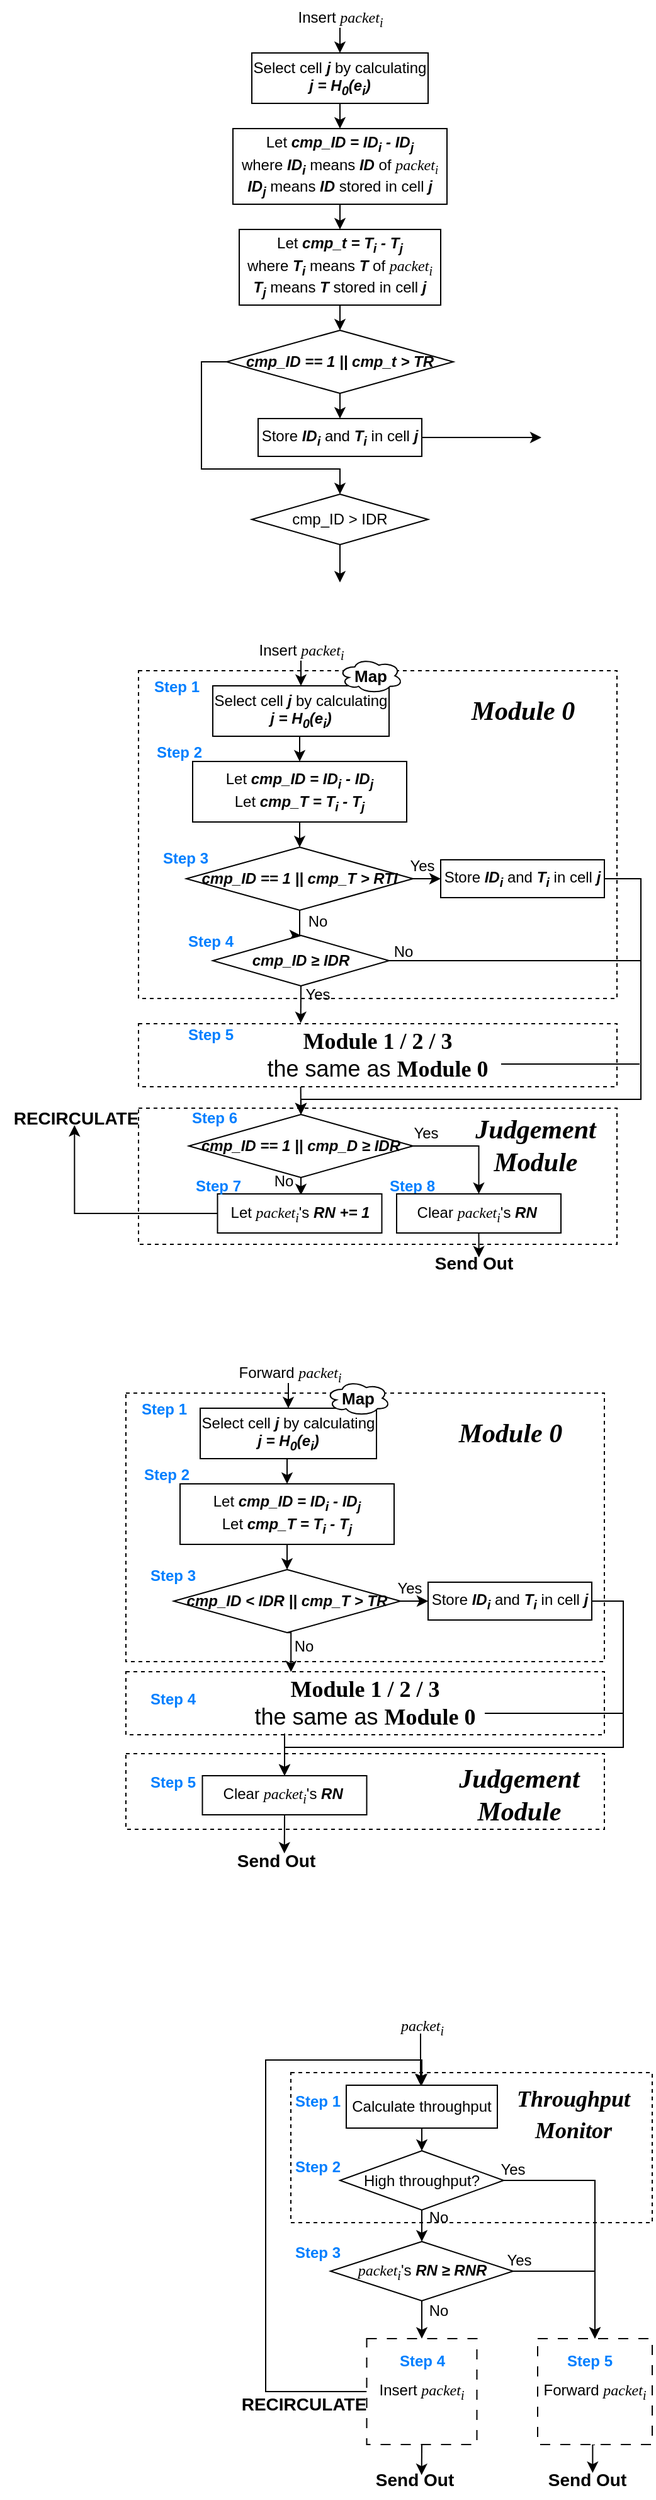 <mxfile version="21.3.2" type="github">
  <diagram id="C5RBs43oDa-KdzZeNtuy" name="Page-1">
    <mxGraphModel dx="1257" dy="724" grid="0" gridSize="10" guides="1" tooltips="1" connect="1" arrows="1" fold="1" page="0" pageScale="1" pageWidth="827" pageHeight="5000" math="0" shadow="0">
      <root>
        <mxCell id="WIyWlLk6GJQsqaUBKTNV-0" />
        <mxCell id="WIyWlLk6GJQsqaUBKTNV-1" parent="WIyWlLk6GJQsqaUBKTNV-0" />
        <mxCell id="wr39eSM0irUaefbBcgBR-165" value="" style="rounded=0;whiteSpace=wrap;html=1;dashed=1;" parent="WIyWlLk6GJQsqaUBKTNV-1" vertex="1">
          <mxGeometry x="381" y="1782" width="287" height="119" as="geometry" />
        </mxCell>
        <mxCell id="wr39eSM0irUaefbBcgBR-60" value="" style="rounded=0;whiteSpace=wrap;html=1;dashed=1;" parent="WIyWlLk6GJQsqaUBKTNV-1" vertex="1">
          <mxGeometry x="260" y="1017" width="380" height="108" as="geometry" />
        </mxCell>
        <mxCell id="wr39eSM0irUaefbBcgBR-49" value="" style="rounded=0;whiteSpace=wrap;html=1;dashed=1;" parent="WIyWlLk6GJQsqaUBKTNV-1" vertex="1">
          <mxGeometry x="260" y="670" width="380" height="260" as="geometry" />
        </mxCell>
        <mxCell id="wr39eSM0irUaefbBcgBR-39" value="&lt;font style=&quot;font-size: 18px;&quot;&gt;&lt;b&gt;&lt;font face=&quot;Lucida Console&quot;&gt;Module 1 / 2 / 3&lt;/font&gt;&lt;/b&gt;&lt;br&gt;the same as &lt;b&gt;&lt;font face=&quot;Lucida Console&quot;&gt;Module 0&lt;/font&gt;&lt;/b&gt;&lt;/font&gt;" style="rounded=0;whiteSpace=wrap;html=1;dashed=1;" parent="WIyWlLk6GJQsqaUBKTNV-1" vertex="1">
          <mxGeometry x="260" y="950" width="380" height="50" as="geometry" />
        </mxCell>
        <mxCell id="wr39eSM0irUaefbBcgBR-5" style="edgeStyle=orthogonalEdgeStyle;rounded=0;orthogonalLoop=1;jettySize=auto;html=1;exitX=0.5;exitY=1;exitDx=0;exitDy=0;entryX=0.5;entryY=0;entryDx=0;entryDy=0;" parent="WIyWlLk6GJQsqaUBKTNV-1" source="wr39eSM0irUaefbBcgBR-0" target="wr39eSM0irUaefbBcgBR-6" edge="1">
          <mxGeometry relative="1" as="geometry">
            <mxPoint x="420" y="260" as="targetPoint" />
          </mxGeometry>
        </mxCell>
        <mxCell id="wr39eSM0irUaefbBcgBR-0" value="Select cell &lt;i&gt;&lt;b&gt;j &lt;/b&gt;&lt;/i&gt;by calculating &lt;i&gt;&lt;b&gt;j = H&lt;sub&gt;0&lt;/sub&gt;(e&lt;sub&gt;i&lt;/sub&gt;)&lt;/b&gt;&lt;/i&gt;" style="rounded=0;whiteSpace=wrap;html=1;" parent="WIyWlLk6GJQsqaUBKTNV-1" vertex="1">
          <mxGeometry x="350" y="180" width="140" height="40" as="geometry" />
        </mxCell>
        <mxCell id="wr39eSM0irUaefbBcgBR-1" value="" style="endArrow=classic;html=1;rounded=0;entryX=0.5;entryY=0;entryDx=0;entryDy=0;" parent="WIyWlLk6GJQsqaUBKTNV-1" target="wr39eSM0irUaefbBcgBR-0" edge="1">
          <mxGeometry width="50" height="50" relative="1" as="geometry">
            <mxPoint x="420" y="160" as="sourcePoint" />
            <mxPoint x="450" y="190" as="targetPoint" />
          </mxGeometry>
        </mxCell>
        <mxCell id="wr39eSM0irUaefbBcgBR-3" value="Insert &lt;i&gt;&lt;font face=&quot;Comic Sans MS&quot;&gt;packet&lt;sub&gt;i&lt;/sub&gt;&lt;/font&gt;&lt;/i&gt;" style="text;html=1;align=center;verticalAlign=middle;resizable=0;points=[];autosize=1;strokeColor=none;fillColor=none;" parent="WIyWlLk6GJQsqaUBKTNV-1" vertex="1">
          <mxGeometry x="370" y="138" width="100" height="30" as="geometry" />
        </mxCell>
        <mxCell id="wr39eSM0irUaefbBcgBR-6" value="Let &lt;b&gt;&lt;i&gt;c&lt;/i&gt;&lt;/b&gt;&lt;b style=&quot;&quot;&gt;&lt;i style=&quot;&quot;&gt;mp_ID = ID&lt;sub&gt;i&lt;/sub&gt;&amp;nbsp;- ID&lt;/i&gt;&lt;/b&gt;&lt;b style=&quot;&quot;&gt;&lt;i&gt;&lt;sub&gt;j&lt;/sub&gt;&lt;/i&gt;&lt;/b&gt;&lt;br&gt;where &lt;b style=&quot;&quot;&gt;&lt;i&gt;ID&lt;sub&gt;i&lt;/sub&gt;&lt;/i&gt;&lt;/b&gt; means &lt;b&gt;&lt;i&gt;ID&lt;/i&gt;&lt;/b&gt; of &lt;font style=&quot;&quot; face=&quot;Comic Sans MS&quot;&gt;&lt;i&gt;packet&lt;font style=&quot;font-size: 11px;&quot;&gt;&lt;sub&gt;i&lt;/sub&gt;&lt;/font&gt;&lt;/i&gt;&lt;/font&gt;&lt;br&gt;&lt;i&gt;&lt;b&gt;ID&lt;sub&gt;j&lt;/sub&gt;&lt;/b&gt;&lt;/i&gt; means &lt;b&gt;&lt;i&gt;ID&lt;/i&gt;&lt;/b&gt; stored in cell &lt;b&gt;&lt;i&gt;j&lt;/i&gt;&lt;/b&gt;" style="rounded=0;whiteSpace=wrap;html=1;" parent="WIyWlLk6GJQsqaUBKTNV-1" vertex="1">
          <mxGeometry x="335" y="240" width="170" height="60" as="geometry" />
        </mxCell>
        <mxCell id="wr39eSM0irUaefbBcgBR-7" style="edgeStyle=orthogonalEdgeStyle;rounded=0;orthogonalLoop=1;jettySize=auto;html=1;exitX=0.5;exitY=1;exitDx=0;exitDy=0;entryX=0.5;entryY=0;entryDx=0;entryDy=0;" parent="WIyWlLk6GJQsqaUBKTNV-1" source="wr39eSM0irUaefbBcgBR-6" target="wr39eSM0irUaefbBcgBR-8" edge="1">
          <mxGeometry relative="1" as="geometry">
            <mxPoint x="420" y="350" as="targetPoint" />
            <mxPoint x="430" y="240" as="sourcePoint" />
          </mxGeometry>
        </mxCell>
        <mxCell id="wr39eSM0irUaefbBcgBR-9" style="edgeStyle=orthogonalEdgeStyle;rounded=0;orthogonalLoop=1;jettySize=auto;html=1;exitX=0.5;exitY=1;exitDx=0;exitDy=0;entryX=0.5;entryY=0;entryDx=0;entryDy=0;" parent="WIyWlLk6GJQsqaUBKTNV-1" source="wr39eSM0irUaefbBcgBR-8" target="wr39eSM0irUaefbBcgBR-11" edge="1">
          <mxGeometry relative="1" as="geometry">
            <mxPoint x="420" y="440" as="targetPoint" />
          </mxGeometry>
        </mxCell>
        <mxCell id="wr39eSM0irUaefbBcgBR-8" value="Let &lt;b&gt;&lt;i&gt;cmp_t = T&lt;sub&gt;i&lt;/sub&gt; - T&lt;sub&gt;j&lt;/sub&gt;&lt;br&gt;&lt;/i&gt;&lt;/b&gt;where &lt;b&gt;&lt;i&gt;T&lt;sub&gt;i&lt;/sub&gt;&lt;/i&gt;&lt;/b&gt; means &lt;b&gt;&lt;i&gt;T&lt;/i&gt;&lt;/b&gt; of &lt;i&gt;&lt;font face=&quot;Comic Sans MS&quot;&gt;packet&lt;sub&gt;i&lt;/sub&gt;&lt;/font&gt;&lt;/i&gt;&lt;br&gt;&lt;b&gt;&lt;i&gt;T&lt;sub&gt;j&lt;/sub&gt;&lt;/i&gt;&lt;/b&gt; means &lt;b&gt;&lt;i&gt;T&lt;/i&gt;&lt;/b&gt; stored in cell &lt;b&gt;&lt;i&gt;j&lt;/i&gt;&lt;/b&gt;" style="rounded=0;whiteSpace=wrap;html=1;" parent="WIyWlLk6GJQsqaUBKTNV-1" vertex="1">
          <mxGeometry x="340" y="320" width="160" height="60" as="geometry" />
        </mxCell>
        <mxCell id="wr39eSM0irUaefbBcgBR-16" style="edgeStyle=orthogonalEdgeStyle;rounded=0;orthogonalLoop=1;jettySize=auto;html=1;exitX=0.5;exitY=1;exitDx=0;exitDy=0;entryX=0.5;entryY=0;entryDx=0;entryDy=0;" parent="WIyWlLk6GJQsqaUBKTNV-1" source="wr39eSM0irUaefbBcgBR-11" target="wr39eSM0irUaefbBcgBR-15" edge="1">
          <mxGeometry relative="1" as="geometry" />
        </mxCell>
        <mxCell id="wr39eSM0irUaefbBcgBR-20" style="edgeStyle=orthogonalEdgeStyle;rounded=0;orthogonalLoop=1;jettySize=auto;html=1;exitX=0;exitY=0.5;exitDx=0;exitDy=0;" parent="WIyWlLk6GJQsqaUBKTNV-1" source="wr39eSM0irUaefbBcgBR-11" target="wr39eSM0irUaefbBcgBR-19" edge="1">
          <mxGeometry relative="1" as="geometry">
            <Array as="points">
              <mxPoint x="310" y="425" />
              <mxPoint x="310" y="510" />
              <mxPoint x="420" y="510" />
            </Array>
          </mxGeometry>
        </mxCell>
        <mxCell id="wr39eSM0irUaefbBcgBR-11" value="&lt;b&gt;&lt;i&gt;cmp_ID == 1 || cmp_t &amp;gt; TR&lt;/i&gt;&lt;/b&gt;" style="rhombus;whiteSpace=wrap;html=1;" parent="WIyWlLk6GJQsqaUBKTNV-1" vertex="1">
          <mxGeometry x="330" y="400" width="180" height="50" as="geometry" />
        </mxCell>
        <mxCell id="wr39eSM0irUaefbBcgBR-17" style="edgeStyle=orthogonalEdgeStyle;rounded=0;orthogonalLoop=1;jettySize=auto;html=1;exitX=1;exitY=0.5;exitDx=0;exitDy=0;" parent="WIyWlLk6GJQsqaUBKTNV-1" source="wr39eSM0irUaefbBcgBR-15" edge="1">
          <mxGeometry relative="1" as="geometry">
            <mxPoint x="580" y="485" as="targetPoint" />
          </mxGeometry>
        </mxCell>
        <mxCell id="wr39eSM0irUaefbBcgBR-15" value="Store &lt;b&gt;&lt;i&gt;ID&lt;sub&gt;i&lt;/sub&gt;&lt;/i&gt;&lt;/b&gt; and &lt;b&gt;&lt;i&gt;T&lt;sub&gt;i&lt;/sub&gt;&lt;/i&gt;&lt;/b&gt; in cell &lt;b&gt;&lt;i&gt;j&lt;/i&gt;&lt;/b&gt;" style="rounded=0;whiteSpace=wrap;html=1;glass=0;" parent="WIyWlLk6GJQsqaUBKTNV-1" vertex="1">
          <mxGeometry x="355" y="470" width="130" height="30" as="geometry" />
        </mxCell>
        <mxCell id="wr39eSM0irUaefbBcgBR-22" style="edgeStyle=orthogonalEdgeStyle;rounded=0;orthogonalLoop=1;jettySize=auto;html=1;exitX=0.5;exitY=1;exitDx=0;exitDy=0;" parent="WIyWlLk6GJQsqaUBKTNV-1" source="wr39eSM0irUaefbBcgBR-19" edge="1">
          <mxGeometry relative="1" as="geometry">
            <mxPoint x="420" y="600" as="targetPoint" />
          </mxGeometry>
        </mxCell>
        <mxCell id="wr39eSM0irUaefbBcgBR-19" value="cmp_ID &amp;gt; IDR" style="rhombus;whiteSpace=wrap;html=1;" parent="WIyWlLk6GJQsqaUBKTNV-1" vertex="1">
          <mxGeometry x="350" y="530" width="140" height="40" as="geometry" />
        </mxCell>
        <mxCell id="wr39eSM0irUaefbBcgBR-24" style="edgeStyle=orthogonalEdgeStyle;rounded=0;orthogonalLoop=1;jettySize=auto;html=1;exitX=0.5;exitY=1;exitDx=0;exitDy=0;entryX=0.5;entryY=0;entryDx=0;entryDy=0;" parent="WIyWlLk6GJQsqaUBKTNV-1" source="wr39eSM0irUaefbBcgBR-25" target="wr39eSM0irUaefbBcgBR-28" edge="1">
          <mxGeometry relative="1" as="geometry">
            <mxPoint x="389" y="762" as="targetPoint" />
          </mxGeometry>
        </mxCell>
        <mxCell id="wr39eSM0irUaefbBcgBR-25" value="Select cell &lt;i&gt;&lt;b&gt;j &lt;/b&gt;&lt;/i&gt;by calculating &lt;i&gt;&lt;b&gt;j = H&lt;sub&gt;0&lt;/sub&gt;(e&lt;sub&gt;i&lt;/sub&gt;)&lt;/b&gt;&lt;/i&gt;" style="rounded=0;whiteSpace=wrap;html=1;" parent="WIyWlLk6GJQsqaUBKTNV-1" vertex="1">
          <mxGeometry x="319" y="682" width="140" height="40" as="geometry" />
        </mxCell>
        <mxCell id="wr39eSM0irUaefbBcgBR-26" value="" style="endArrow=classic;html=1;rounded=0;entryX=0.5;entryY=0;entryDx=0;entryDy=0;" parent="WIyWlLk6GJQsqaUBKTNV-1" target="wr39eSM0irUaefbBcgBR-25" edge="1">
          <mxGeometry width="50" height="50" relative="1" as="geometry">
            <mxPoint x="389" y="662" as="sourcePoint" />
            <mxPoint x="419" y="692" as="targetPoint" />
          </mxGeometry>
        </mxCell>
        <mxCell id="wr39eSM0irUaefbBcgBR-27" value="Insert &lt;i&gt;&lt;font face=&quot;Comic Sans MS&quot;&gt;packet&lt;sub&gt;i&lt;/sub&gt;&lt;/font&gt;&lt;/i&gt;" style="text;html=1;align=center;verticalAlign=middle;resizable=0;points=[];autosize=1;strokeColor=none;fillColor=none;" parent="WIyWlLk6GJQsqaUBKTNV-1" vertex="1">
          <mxGeometry x="339" y="640" width="100" height="30" as="geometry" />
        </mxCell>
        <mxCell id="wr39eSM0irUaefbBcgBR-28" value="Let &lt;b&gt;&lt;i&gt;c&lt;/i&gt;&lt;/b&gt;&lt;b style=&quot;&quot;&gt;&lt;i style=&quot;&quot;&gt;mp_ID = ID&lt;sub&gt;i&lt;/sub&gt;&amp;nbsp;- ID&lt;/i&gt;&lt;/b&gt;&lt;b style=&quot;&quot;&gt;&lt;i&gt;&lt;sub&gt;j&lt;br&gt;&lt;/sub&gt;&lt;/i&gt;&lt;/b&gt;Let&amp;nbsp;&lt;b style=&quot;border-color: var(--border-color);&quot;&gt;&lt;i style=&quot;border-color: var(--border-color);&quot;&gt;cmp_T = T&lt;sub style=&quot;border-color: var(--border-color);&quot;&gt;i&lt;/sub&gt;&amp;nbsp;- T&lt;sub style=&quot;border-color: var(--border-color);&quot;&gt;j&lt;/sub&gt;&lt;/i&gt;&lt;/b&gt;&lt;b style=&quot;&quot;&gt;&lt;i&gt;&lt;sub&gt;&lt;br&gt;&lt;/sub&gt;&lt;/i&gt;&lt;/b&gt;" style="rounded=0;whiteSpace=wrap;html=1;" parent="WIyWlLk6GJQsqaUBKTNV-1" vertex="1">
          <mxGeometry x="303" y="742" width="170" height="48" as="geometry" />
        </mxCell>
        <mxCell id="wr39eSM0irUaefbBcgBR-29" style="edgeStyle=orthogonalEdgeStyle;rounded=0;orthogonalLoop=1;jettySize=auto;html=1;exitX=0.5;exitY=1;exitDx=0;exitDy=0;entryX=0.5;entryY=0;entryDx=0;entryDy=0;" parent="WIyWlLk6GJQsqaUBKTNV-1" source="wr39eSM0irUaefbBcgBR-28" target="wr39eSM0irUaefbBcgBR-34" edge="1">
          <mxGeometry relative="1" as="geometry">
            <mxPoint x="389.5" y="822" as="targetPoint" />
            <mxPoint x="399" y="742" as="sourcePoint" />
          </mxGeometry>
        </mxCell>
        <mxCell id="wr39eSM0irUaefbBcgBR-42" style="edgeStyle=orthogonalEdgeStyle;rounded=0;orthogonalLoop=1;jettySize=auto;html=1;exitX=1;exitY=0.5;exitDx=0;exitDy=0;entryX=0;entryY=0.5;entryDx=0;entryDy=0;" parent="WIyWlLk6GJQsqaUBKTNV-1" source="wr39eSM0irUaefbBcgBR-34" target="wr39eSM0irUaefbBcgBR-36" edge="1">
          <mxGeometry relative="1" as="geometry" />
        </mxCell>
        <mxCell id="wr39eSM0irUaefbBcgBR-43" style="edgeStyle=orthogonalEdgeStyle;rounded=0;orthogonalLoop=1;jettySize=auto;html=1;exitX=0.5;exitY=1;exitDx=0;exitDy=0;" parent="WIyWlLk6GJQsqaUBKTNV-1" source="wr39eSM0irUaefbBcgBR-34" target="wr39eSM0irUaefbBcgBR-38" edge="1">
          <mxGeometry relative="1" as="geometry" />
        </mxCell>
        <mxCell id="wr39eSM0irUaefbBcgBR-34" value="&lt;b&gt;&lt;i&gt;cmp_ID == 1 || cmp_T &amp;gt; RTI&lt;/i&gt;&lt;/b&gt;" style="rhombus;whiteSpace=wrap;html=1;" parent="WIyWlLk6GJQsqaUBKTNV-1" vertex="1">
          <mxGeometry x="298" y="810" width="180" height="50" as="geometry" />
        </mxCell>
        <mxCell id="wr39eSM0irUaefbBcgBR-74" style="edgeStyle=orthogonalEdgeStyle;rounded=0;orthogonalLoop=1;jettySize=auto;html=1;exitX=1;exitY=0.5;exitDx=0;exitDy=0;entryX=0.5;entryY=0;entryDx=0;entryDy=0;" parent="WIyWlLk6GJQsqaUBKTNV-1" source="wr39eSM0irUaefbBcgBR-36" target="wr39eSM0irUaefbBcgBR-44" edge="1">
          <mxGeometry relative="1" as="geometry">
            <Array as="points">
              <mxPoint x="659" y="835" />
              <mxPoint x="659" y="1010" />
              <mxPoint x="389" y="1010" />
            </Array>
          </mxGeometry>
        </mxCell>
        <mxCell id="wr39eSM0irUaefbBcgBR-36" value="Store &lt;b&gt;&lt;i&gt;ID&lt;sub&gt;i&lt;/sub&gt;&lt;/i&gt;&lt;/b&gt; and &lt;b&gt;&lt;i&gt;T&lt;sub&gt;i&lt;/sub&gt;&lt;/i&gt;&lt;/b&gt; in cell &lt;b&gt;&lt;i&gt;j&lt;/i&gt;&lt;/b&gt;" style="rounded=0;whiteSpace=wrap;html=1;glass=0;" parent="WIyWlLk6GJQsqaUBKTNV-1" vertex="1">
          <mxGeometry x="500" y="820" width="130" height="30" as="geometry" />
        </mxCell>
        <mxCell id="wr39eSM0irUaefbBcgBR-37" style="edgeStyle=orthogonalEdgeStyle;rounded=0;orthogonalLoop=1;jettySize=auto;html=1;exitX=0.5;exitY=1;exitDx=0;exitDy=0;entryX=0.339;entryY=-0.01;entryDx=0;entryDy=0;entryPerimeter=0;" parent="WIyWlLk6GJQsqaUBKTNV-1" source="wr39eSM0irUaefbBcgBR-38" target="wr39eSM0irUaefbBcgBR-39" edge="1">
          <mxGeometry relative="1" as="geometry">
            <mxPoint x="420" y="960" as="targetPoint" />
          </mxGeometry>
        </mxCell>
        <mxCell id="wr39eSM0irUaefbBcgBR-63" style="edgeStyle=orthogonalEdgeStyle;rounded=0;orthogonalLoop=1;jettySize=auto;html=1;exitX=0;exitY=0.5;exitDx=0;exitDy=0;entryX=0.5;entryY=0;entryDx=0;entryDy=0;" parent="WIyWlLk6GJQsqaUBKTNV-1" source="wr39eSM0irUaefbBcgBR-38" target="wr39eSM0irUaefbBcgBR-44" edge="1">
          <mxGeometry relative="1" as="geometry">
            <Array as="points">
              <mxPoint x="659" y="900" />
              <mxPoint x="659" y="1010" />
              <mxPoint x="389" y="1010" />
            </Array>
          </mxGeometry>
        </mxCell>
        <mxCell id="wr39eSM0irUaefbBcgBR-38" value="&lt;b&gt;&lt;i&gt;cmp_ID ≥ IDR&lt;/i&gt;&lt;/b&gt;" style="rhombus;whiteSpace=wrap;html=1;" parent="WIyWlLk6GJQsqaUBKTNV-1" vertex="1">
          <mxGeometry x="319" y="880" width="140" height="40" as="geometry" />
        </mxCell>
        <mxCell id="wr39eSM0irUaefbBcgBR-45" style="edgeStyle=orthogonalEdgeStyle;rounded=0;orthogonalLoop=1;jettySize=auto;html=1;exitX=0.5;exitY=1;exitDx=0;exitDy=0;" parent="WIyWlLk6GJQsqaUBKTNV-1" source="wr39eSM0irUaefbBcgBR-44" edge="1">
          <mxGeometry relative="1" as="geometry">
            <mxPoint x="389" y="1086" as="targetPoint" />
          </mxGeometry>
        </mxCell>
        <mxCell id="wr39eSM0irUaefbBcgBR-142" style="edgeStyle=orthogonalEdgeStyle;rounded=0;orthogonalLoop=1;jettySize=auto;html=1;exitX=1;exitY=0.5;exitDx=0;exitDy=0;" parent="WIyWlLk6GJQsqaUBKTNV-1" source="wr39eSM0irUaefbBcgBR-44" target="wr39eSM0irUaefbBcgBR-137" edge="1">
          <mxGeometry relative="1" as="geometry" />
        </mxCell>
        <mxCell id="wr39eSM0irUaefbBcgBR-44" value="&lt;b&gt;&lt;i&gt;cmp_ID == 1 || cmp_D ≥ IDR&lt;/i&gt;&lt;/b&gt;" style="rhombus;whiteSpace=wrap;html=1;" parent="WIyWlLk6GJQsqaUBKTNV-1" vertex="1">
          <mxGeometry x="300" y="1022" width="178" height="50" as="geometry" />
        </mxCell>
        <mxCell id="wr39eSM0irUaefbBcgBR-46" value="&lt;font style=&quot;font-size: 14px;&quot;&gt;&lt;b&gt;Send Out&lt;/b&gt;&lt;/font&gt;" style="text;html=1;align=center;verticalAlign=middle;resizable=0;points=[];autosize=1;strokeColor=none;fillColor=none;" parent="WIyWlLk6GJQsqaUBKTNV-1" vertex="1">
          <mxGeometry x="481" y="1125" width="90" height="30" as="geometry" />
        </mxCell>
        <mxCell id="wr39eSM0irUaefbBcgBR-50" value="&lt;b&gt;&lt;i&gt;&lt;font face=&quot;Lucida Console&quot; style=&quot;font-size: 21px;&quot;&gt;Module 0&lt;/font&gt;&lt;/i&gt;&lt;/b&gt;" style="text;html=1;align=center;verticalAlign=middle;resizable=0;points=[];autosize=1;strokeColor=none;fillColor=none;" parent="WIyWlLk6GJQsqaUBKTNV-1" vertex="1">
          <mxGeometry x="500" y="682" width="130" height="40" as="geometry" />
        </mxCell>
        <mxCell id="wr39eSM0irUaefbBcgBR-51" value="&lt;font style=&quot;font-size: 13px;&quot;&gt;&lt;b&gt;Map&lt;/b&gt;&lt;/font&gt;" style="ellipse;shape=cloud;whiteSpace=wrap;html=1;" parent="WIyWlLk6GJQsqaUBKTNV-1" vertex="1">
          <mxGeometry x="419" y="660" width="51" height="28" as="geometry" />
        </mxCell>
        <mxCell id="wr39eSM0irUaefbBcgBR-55" value="" style="endArrow=classic;html=1;rounded=0;exitX=0.339;exitY=1.002;exitDx=0;exitDy=0;exitPerimeter=0;entryX=0.5;entryY=0;entryDx=0;entryDy=0;" parent="WIyWlLk6GJQsqaUBKTNV-1" source="wr39eSM0irUaefbBcgBR-39" target="wr39eSM0irUaefbBcgBR-44" edge="1">
          <mxGeometry width="50" height="50" relative="1" as="geometry">
            <mxPoint x="440" y="930" as="sourcePoint" />
            <mxPoint x="490" y="880" as="targetPoint" />
          </mxGeometry>
        </mxCell>
        <mxCell id="wr39eSM0irUaefbBcgBR-56" value="Yes" style="text;html=1;align=center;verticalAlign=middle;resizable=0;points=[];autosize=1;strokeColor=none;fillColor=none;" parent="WIyWlLk6GJQsqaUBKTNV-1" vertex="1">
          <mxGeometry x="468" y="1022" width="40" height="30" as="geometry" />
        </mxCell>
        <mxCell id="wr39eSM0irUaefbBcgBR-57" value="No" style="text;html=1;align=center;verticalAlign=middle;resizable=0;points=[];autosize=1;strokeColor=none;fillColor=none;" parent="WIyWlLk6GJQsqaUBKTNV-1" vertex="1">
          <mxGeometry x="355" y="1060" width="40" height="30" as="geometry" />
        </mxCell>
        <mxCell id="wr39eSM0irUaefbBcgBR-58" value="&lt;font style=&quot;font-size: 14px;&quot;&gt;&lt;b&gt;RECIRCULATE&lt;/b&gt;&lt;/font&gt;" style="text;html=1;align=center;verticalAlign=middle;resizable=0;points=[];autosize=1;strokeColor=none;fillColor=none;" parent="WIyWlLk6GJQsqaUBKTNV-1" vertex="1">
          <mxGeometry x="150" y="1010" width="120" height="30" as="geometry" />
        </mxCell>
        <mxCell id="wr39eSM0irUaefbBcgBR-61" value="&lt;b&gt;&lt;i&gt;&lt;font face=&quot;Lucida Console&quot; style=&quot;font-size: 21px;&quot;&gt;Judgement&lt;br&gt;Module&lt;/font&gt;&lt;/i&gt;&lt;/b&gt;" style="text;html=1;align=center;verticalAlign=middle;resizable=0;points=[];autosize=1;strokeColor=none;fillColor=none;" parent="WIyWlLk6GJQsqaUBKTNV-1" vertex="1">
          <mxGeometry x="505" y="1017" width="140" height="60" as="geometry" />
        </mxCell>
        <mxCell id="wr39eSM0irUaefbBcgBR-65" value="" style="endArrow=none;html=1;rounded=0;" parent="WIyWlLk6GJQsqaUBKTNV-1" edge="1">
          <mxGeometry width="50" height="50" relative="1" as="geometry">
            <mxPoint x="658" y="982" as="sourcePoint" />
            <mxPoint x="548" y="982" as="targetPoint" />
          </mxGeometry>
        </mxCell>
        <mxCell id="wr39eSM0irUaefbBcgBR-66" value="&lt;font color=&quot;#007fff&quot;&gt;&lt;b&gt;Step 1&lt;/b&gt;&lt;/font&gt;" style="text;html=1;align=center;verticalAlign=middle;resizable=0;points=[];autosize=1;strokeColor=none;fillColor=none;" parent="WIyWlLk6GJQsqaUBKTNV-1" vertex="1">
          <mxGeometry x="263" y="670" width="54" height="26" as="geometry" />
        </mxCell>
        <mxCell id="wr39eSM0irUaefbBcgBR-67" value="&lt;font color=&quot;#007fff&quot;&gt;&lt;b&gt;Step 2&lt;/b&gt;&lt;/font&gt;" style="text;html=1;align=center;verticalAlign=middle;resizable=0;points=[];autosize=1;strokeColor=none;fillColor=none;" parent="WIyWlLk6GJQsqaUBKTNV-1" vertex="1">
          <mxGeometry x="265" y="722" width="54" height="26" as="geometry" />
        </mxCell>
        <mxCell id="wr39eSM0irUaefbBcgBR-68" value="&lt;font color=&quot;#007fff&quot;&gt;&lt;b&gt;Step 3&lt;/b&gt;&lt;/font&gt;" style="text;html=1;align=center;verticalAlign=middle;resizable=0;points=[];autosize=1;strokeColor=none;fillColor=none;" parent="WIyWlLk6GJQsqaUBKTNV-1" vertex="1">
          <mxGeometry x="270" y="806" width="54" height="26" as="geometry" />
        </mxCell>
        <mxCell id="wr39eSM0irUaefbBcgBR-70" value="&lt;font color=&quot;#007fff&quot;&gt;&lt;b&gt;Step 4&lt;/b&gt;&lt;/font&gt;" style="text;html=1;align=center;verticalAlign=middle;resizable=0;points=[];autosize=1;strokeColor=none;fillColor=none;" parent="WIyWlLk6GJQsqaUBKTNV-1" vertex="1">
          <mxGeometry x="290" y="872" width="54" height="26" as="geometry" />
        </mxCell>
        <mxCell id="wr39eSM0irUaefbBcgBR-79" value="Yes" style="text;html=1;align=center;verticalAlign=middle;resizable=0;points=[];autosize=1;strokeColor=none;fillColor=none;" parent="WIyWlLk6GJQsqaUBKTNV-1" vertex="1">
          <mxGeometry x="465" y="810" width="40" height="30" as="geometry" />
        </mxCell>
        <mxCell id="wr39eSM0irUaefbBcgBR-81" value="Yes" style="text;html=1;align=center;verticalAlign=middle;resizable=0;points=[];autosize=1;strokeColor=none;fillColor=none;" parent="WIyWlLk6GJQsqaUBKTNV-1" vertex="1">
          <mxGeometry x="382" y="912" width="40" height="30" as="geometry" />
        </mxCell>
        <mxCell id="wr39eSM0irUaefbBcgBR-82" value="No" style="text;html=1;align=center;verticalAlign=middle;resizable=0;points=[];autosize=1;strokeColor=none;fillColor=none;" parent="WIyWlLk6GJQsqaUBKTNV-1" vertex="1">
          <mxGeometry x="450" y="878" width="40" height="30" as="geometry" />
        </mxCell>
        <mxCell id="wr39eSM0irUaefbBcgBR-83" value="&lt;font color=&quot;#007fff&quot;&gt;&lt;b&gt;Step 5&lt;/b&gt;&lt;/font&gt;" style="text;html=1;align=center;verticalAlign=middle;resizable=0;points=[];autosize=1;strokeColor=none;fillColor=none;" parent="WIyWlLk6GJQsqaUBKTNV-1" vertex="1">
          <mxGeometry x="290" y="946" width="54" height="26" as="geometry" />
        </mxCell>
        <mxCell id="wr39eSM0irUaefbBcgBR-84" value="&lt;font color=&quot;#007fff&quot;&gt;&lt;b&gt;Step 6&lt;/b&gt;&lt;/font&gt;" style="text;html=1;align=center;verticalAlign=middle;resizable=0;points=[];autosize=1;strokeColor=none;fillColor=none;" parent="WIyWlLk6GJQsqaUBKTNV-1" vertex="1">
          <mxGeometry x="293" y="1012" width="54" height="26" as="geometry" />
        </mxCell>
        <mxCell id="wr39eSM0irUaefbBcgBR-85" value="No" style="text;html=1;align=center;verticalAlign=middle;resizable=0;points=[];autosize=1;strokeColor=none;fillColor=none;" parent="WIyWlLk6GJQsqaUBKTNV-1" vertex="1">
          <mxGeometry x="382" y="854" width="40" height="30" as="geometry" />
        </mxCell>
        <mxCell id="wr39eSM0irUaefbBcgBR-86" value="" style="rounded=0;whiteSpace=wrap;html=1;dashed=1;" parent="WIyWlLk6GJQsqaUBKTNV-1" vertex="1">
          <mxGeometry x="250" y="1529" width="380" height="60" as="geometry" />
        </mxCell>
        <mxCell id="wr39eSM0irUaefbBcgBR-87" value="" style="rounded=0;whiteSpace=wrap;html=1;dashed=1;" parent="WIyWlLk6GJQsqaUBKTNV-1" vertex="1">
          <mxGeometry x="250" y="1243" width="380" height="213" as="geometry" />
        </mxCell>
        <mxCell id="wr39eSM0irUaefbBcgBR-88" value="&lt;font style=&quot;font-size: 18px;&quot;&gt;&lt;b&gt;&lt;font face=&quot;Lucida Console&quot;&gt;Module 1 / 2 / 3&lt;/font&gt;&lt;/b&gt;&lt;br&gt;the same as &lt;b&gt;&lt;font face=&quot;Lucida Console&quot;&gt;Module 0&lt;/font&gt;&lt;/b&gt;&lt;/font&gt;" style="rounded=0;whiteSpace=wrap;html=1;dashed=1;" parent="WIyWlLk6GJQsqaUBKTNV-1" vertex="1">
          <mxGeometry x="250" y="1464" width="380" height="50" as="geometry" />
        </mxCell>
        <mxCell id="wr39eSM0irUaefbBcgBR-89" style="edgeStyle=orthogonalEdgeStyle;rounded=0;orthogonalLoop=1;jettySize=auto;html=1;exitX=0.5;exitY=1;exitDx=0;exitDy=0;entryX=0.5;entryY=0;entryDx=0;entryDy=0;" parent="WIyWlLk6GJQsqaUBKTNV-1" source="wr39eSM0irUaefbBcgBR-90" target="wr39eSM0irUaefbBcgBR-93" edge="1">
          <mxGeometry relative="1" as="geometry">
            <mxPoint x="379" y="1335" as="targetPoint" />
          </mxGeometry>
        </mxCell>
        <mxCell id="wr39eSM0irUaefbBcgBR-90" value="Select cell &lt;i&gt;&lt;b&gt;j &lt;/b&gt;&lt;/i&gt;by calculating &lt;i&gt;&lt;b&gt;j = H&lt;sub&gt;0&lt;/sub&gt;(e&lt;sub&gt;i&lt;/sub&gt;)&lt;/b&gt;&lt;/i&gt;" style="rounded=0;whiteSpace=wrap;html=1;" parent="WIyWlLk6GJQsqaUBKTNV-1" vertex="1">
          <mxGeometry x="309" y="1255" width="140" height="40" as="geometry" />
        </mxCell>
        <mxCell id="wr39eSM0irUaefbBcgBR-91" value="" style="endArrow=classic;html=1;rounded=0;entryX=0.5;entryY=0;entryDx=0;entryDy=0;" parent="WIyWlLk6GJQsqaUBKTNV-1" target="wr39eSM0irUaefbBcgBR-90" edge="1">
          <mxGeometry width="50" height="50" relative="1" as="geometry">
            <mxPoint x="379" y="1235" as="sourcePoint" />
            <mxPoint x="409" y="1265" as="targetPoint" />
          </mxGeometry>
        </mxCell>
        <mxCell id="wr39eSM0irUaefbBcgBR-92" value="Forward&amp;nbsp;&lt;i&gt;&lt;font face=&quot;Comic Sans MS&quot;&gt;packet&lt;sub&gt;i&lt;/sub&gt;&lt;/font&gt;&lt;/i&gt;" style="text;html=1;align=center;verticalAlign=middle;resizable=0;points=[];autosize=1;strokeColor=none;fillColor=none;" parent="WIyWlLk6GJQsqaUBKTNV-1" vertex="1">
          <mxGeometry x="327" y="1213" width="106" height="30" as="geometry" />
        </mxCell>
        <mxCell id="wr39eSM0irUaefbBcgBR-93" value="Let &lt;b&gt;&lt;i&gt;c&lt;/i&gt;&lt;/b&gt;&lt;b style=&quot;&quot;&gt;&lt;i style=&quot;&quot;&gt;mp_ID = ID&lt;sub&gt;i&lt;/sub&gt;&amp;nbsp;- ID&lt;/i&gt;&lt;/b&gt;&lt;b style=&quot;&quot;&gt;&lt;i&gt;&lt;sub&gt;j&lt;br&gt;&lt;/sub&gt;&lt;/i&gt;&lt;/b&gt;Let&amp;nbsp;&lt;b style=&quot;border-color: var(--border-color);&quot;&gt;&lt;i style=&quot;border-color: var(--border-color);&quot;&gt;cmp_T = T&lt;sub style=&quot;border-color: var(--border-color);&quot;&gt;i&lt;/sub&gt;&amp;nbsp;- T&lt;sub style=&quot;border-color: var(--border-color);&quot;&gt;j&lt;/sub&gt;&lt;/i&gt;&lt;/b&gt;&lt;b style=&quot;&quot;&gt;&lt;i&gt;&lt;sub&gt;&lt;br&gt;&lt;/sub&gt;&lt;/i&gt;&lt;/b&gt;" style="rounded=0;whiteSpace=wrap;html=1;" parent="WIyWlLk6GJQsqaUBKTNV-1" vertex="1">
          <mxGeometry x="293" y="1315" width="170" height="48" as="geometry" />
        </mxCell>
        <mxCell id="wr39eSM0irUaefbBcgBR-94" style="edgeStyle=orthogonalEdgeStyle;rounded=0;orthogonalLoop=1;jettySize=auto;html=1;exitX=0.5;exitY=1;exitDx=0;exitDy=0;entryX=0.5;entryY=0;entryDx=0;entryDy=0;" parent="WIyWlLk6GJQsqaUBKTNV-1" source="wr39eSM0irUaefbBcgBR-93" target="wr39eSM0irUaefbBcgBR-97" edge="1">
          <mxGeometry relative="1" as="geometry">
            <mxPoint x="379.5" y="1395" as="targetPoint" />
            <mxPoint x="389" y="1315" as="sourcePoint" />
          </mxGeometry>
        </mxCell>
        <mxCell id="wr39eSM0irUaefbBcgBR-95" style="edgeStyle=orthogonalEdgeStyle;rounded=0;orthogonalLoop=1;jettySize=auto;html=1;exitX=1;exitY=0.5;exitDx=0;exitDy=0;entryX=0;entryY=0.5;entryDx=0;entryDy=0;" parent="WIyWlLk6GJQsqaUBKTNV-1" source="wr39eSM0irUaefbBcgBR-97" target="wr39eSM0irUaefbBcgBR-99" edge="1">
          <mxGeometry relative="1" as="geometry" />
        </mxCell>
        <mxCell id="wr39eSM0irUaefbBcgBR-132" style="edgeStyle=orthogonalEdgeStyle;rounded=0;orthogonalLoop=1;jettySize=auto;html=1;exitX=0.5;exitY=1;exitDx=0;exitDy=0;entryX=0.345;entryY=0.006;entryDx=0;entryDy=0;entryPerimeter=0;" parent="WIyWlLk6GJQsqaUBKTNV-1" source="wr39eSM0irUaefbBcgBR-97" target="wr39eSM0irUaefbBcgBR-88" edge="1">
          <mxGeometry relative="1" as="geometry" />
        </mxCell>
        <mxCell id="wr39eSM0irUaefbBcgBR-97" value="&lt;b&gt;&lt;i&gt;cmp_ID &amp;lt; IDR || cmp_T &amp;gt; TR&lt;/i&gt;&lt;/b&gt;" style="rhombus;whiteSpace=wrap;html=1;" parent="WIyWlLk6GJQsqaUBKTNV-1" vertex="1">
          <mxGeometry x="288" y="1383" width="180" height="50" as="geometry" />
        </mxCell>
        <mxCell id="wr39eSM0irUaefbBcgBR-134" style="edgeStyle=orthogonalEdgeStyle;rounded=0;orthogonalLoop=1;jettySize=auto;html=1;exitX=1;exitY=0.5;exitDx=0;exitDy=0;entryX=0.5;entryY=0;entryDx=0;entryDy=0;" parent="WIyWlLk6GJQsqaUBKTNV-1" source="wr39eSM0irUaefbBcgBR-99" target="wr39eSM0irUaefbBcgBR-133" edge="1">
          <mxGeometry relative="1" as="geometry">
            <Array as="points">
              <mxPoint x="645" y="1408" />
              <mxPoint x="645" y="1524" />
              <mxPoint x="376" y="1524" />
            </Array>
          </mxGeometry>
        </mxCell>
        <mxCell id="wr39eSM0irUaefbBcgBR-99" value="Store &lt;b&gt;&lt;i&gt;ID&lt;sub&gt;i&lt;/sub&gt;&lt;/i&gt;&lt;/b&gt; and &lt;b&gt;&lt;i&gt;T&lt;sub&gt;i&lt;/sub&gt;&lt;/i&gt;&lt;/b&gt; in cell &lt;b&gt;&lt;i&gt;j&lt;/i&gt;&lt;/b&gt;" style="rounded=0;whiteSpace=wrap;html=1;glass=0;" parent="WIyWlLk6GJQsqaUBKTNV-1" vertex="1">
          <mxGeometry x="490" y="1393" width="130" height="30" as="geometry" />
        </mxCell>
        <mxCell id="wr39eSM0irUaefbBcgBR-106" value="&lt;font style=&quot;font-size: 14px;&quot;&gt;&lt;b&gt;Send Out&lt;/b&gt;&lt;/font&gt;" style="text;html=1;align=center;verticalAlign=middle;resizable=0;points=[];autosize=1;strokeColor=none;fillColor=none;" parent="WIyWlLk6GJQsqaUBKTNV-1" vertex="1">
          <mxGeometry x="324" y="1599" width="90" height="30" as="geometry" />
        </mxCell>
        <mxCell id="wr39eSM0irUaefbBcgBR-107" value="&lt;b&gt;&lt;i&gt;&lt;font face=&quot;Lucida Console&quot; style=&quot;font-size: 21px;&quot;&gt;Module 0&lt;/font&gt;&lt;/i&gt;&lt;/b&gt;" style="text;html=1;align=center;verticalAlign=middle;resizable=0;points=[];autosize=1;strokeColor=none;fillColor=none;" parent="WIyWlLk6GJQsqaUBKTNV-1" vertex="1">
          <mxGeometry x="490" y="1255" width="130" height="40" as="geometry" />
        </mxCell>
        <mxCell id="wr39eSM0irUaefbBcgBR-108" value="&lt;font style=&quot;font-size: 13px;&quot;&gt;&lt;b&gt;Map&lt;/b&gt;&lt;/font&gt;" style="ellipse;shape=cloud;whiteSpace=wrap;html=1;" parent="WIyWlLk6GJQsqaUBKTNV-1" vertex="1">
          <mxGeometry x="409" y="1233" width="51" height="28" as="geometry" />
        </mxCell>
        <mxCell id="wr39eSM0irUaefbBcgBR-109" value="" style="endArrow=classic;html=1;rounded=0;entryX=0.5;entryY=0;entryDx=0;entryDy=0;" parent="WIyWlLk6GJQsqaUBKTNV-1" target="wr39eSM0irUaefbBcgBR-133" edge="1">
          <mxGeometry width="50" height="50" relative="1" as="geometry">
            <mxPoint x="376" y="1513" as="sourcePoint" />
            <mxPoint x="376" y="1537" as="targetPoint" />
          </mxGeometry>
        </mxCell>
        <mxCell id="wr39eSM0irUaefbBcgBR-113" value="&lt;b&gt;&lt;i&gt;&lt;font face=&quot;Lucida Console&quot; style=&quot;font-size: 21px;&quot;&gt;Judgement&lt;br&gt;Module&lt;/font&gt;&lt;/i&gt;&lt;/b&gt;" style="text;html=1;align=center;verticalAlign=middle;resizable=0;points=[];autosize=1;strokeColor=none;fillColor=none;" parent="WIyWlLk6GJQsqaUBKTNV-1" vertex="1">
          <mxGeometry x="492" y="1532" width="140" height="60" as="geometry" />
        </mxCell>
        <mxCell id="wr39eSM0irUaefbBcgBR-114" value="" style="endArrow=none;html=1;rounded=0;" parent="WIyWlLk6GJQsqaUBKTNV-1" edge="1">
          <mxGeometry width="50" height="50" relative="1" as="geometry">
            <mxPoint x="645" y="1497" as="sourcePoint" />
            <mxPoint x="535" y="1497" as="targetPoint" />
          </mxGeometry>
        </mxCell>
        <mxCell id="wr39eSM0irUaefbBcgBR-115" value="&lt;font color=&quot;#007fff&quot;&gt;&lt;b&gt;Step 1&lt;/b&gt;&lt;/font&gt;" style="text;html=1;align=center;verticalAlign=middle;resizable=0;points=[];autosize=1;strokeColor=none;fillColor=none;" parent="WIyWlLk6GJQsqaUBKTNV-1" vertex="1">
          <mxGeometry x="253" y="1243" width="54" height="26" as="geometry" />
        </mxCell>
        <mxCell id="wr39eSM0irUaefbBcgBR-116" value="&lt;font color=&quot;#007fff&quot;&gt;&lt;b&gt;Step 2&lt;/b&gt;&lt;/font&gt;" style="text;html=1;align=center;verticalAlign=middle;resizable=0;points=[];autosize=1;strokeColor=none;fillColor=none;" parent="WIyWlLk6GJQsqaUBKTNV-1" vertex="1">
          <mxGeometry x="255" y="1295" width="54" height="26" as="geometry" />
        </mxCell>
        <mxCell id="wr39eSM0irUaefbBcgBR-117" value="&lt;font color=&quot;#007fff&quot;&gt;&lt;b&gt;Step 3&lt;/b&gt;&lt;/font&gt;" style="text;html=1;align=center;verticalAlign=middle;resizable=0;points=[];autosize=1;strokeColor=none;fillColor=none;" parent="WIyWlLk6GJQsqaUBKTNV-1" vertex="1">
          <mxGeometry x="260" y="1375" width="54" height="26" as="geometry" />
        </mxCell>
        <mxCell id="wr39eSM0irUaefbBcgBR-118" value="&lt;font color=&quot;#007fff&quot;&gt;&lt;b&gt;Step 4&lt;/b&gt;&lt;/font&gt;" style="text;html=1;align=center;verticalAlign=middle;resizable=0;points=[];autosize=1;strokeColor=none;fillColor=none;" parent="WIyWlLk6GJQsqaUBKTNV-1" vertex="1">
          <mxGeometry x="260" y="1473" width="54" height="26" as="geometry" />
        </mxCell>
        <mxCell id="wr39eSM0irUaefbBcgBR-119" value="Yes" style="text;html=1;align=center;verticalAlign=middle;resizable=0;points=[];autosize=1;strokeColor=none;fillColor=none;" parent="WIyWlLk6GJQsqaUBKTNV-1" vertex="1">
          <mxGeometry x="455" y="1383" width="40" height="30" as="geometry" />
        </mxCell>
        <mxCell id="wr39eSM0irUaefbBcgBR-122" value="&lt;font color=&quot;#007fff&quot;&gt;&lt;b&gt;Step 5&lt;/b&gt;&lt;/font&gt;" style="text;html=1;align=center;verticalAlign=middle;resizable=0;points=[];autosize=1;strokeColor=none;fillColor=none;" parent="WIyWlLk6GJQsqaUBKTNV-1" vertex="1">
          <mxGeometry x="260" y="1539" width="54" height="26" as="geometry" />
        </mxCell>
        <mxCell id="wr39eSM0irUaefbBcgBR-123" value="&lt;font color=&quot;#007fff&quot;&gt;&lt;b&gt;Step 8&lt;/b&gt;&lt;/font&gt;" style="text;html=1;align=center;verticalAlign=middle;resizable=0;points=[];autosize=1;strokeColor=none;fillColor=none;" parent="WIyWlLk6GJQsqaUBKTNV-1" vertex="1">
          <mxGeometry x="450" y="1066" width="54" height="26" as="geometry" />
        </mxCell>
        <mxCell id="wr39eSM0irUaefbBcgBR-124" value="No" style="text;html=1;align=center;verticalAlign=middle;resizable=0;points=[];autosize=1;strokeColor=none;fillColor=none;" parent="WIyWlLk6GJQsqaUBKTNV-1" vertex="1">
          <mxGeometry x="371" y="1429" width="40" height="30" as="geometry" />
        </mxCell>
        <mxCell id="wr39eSM0irUaefbBcgBR-126" style="edgeStyle=orthogonalEdgeStyle;rounded=0;orthogonalLoop=1;jettySize=auto;html=1;exitX=0;exitY=0.5;exitDx=0;exitDy=0;entryX=0.493;entryY=0.684;entryDx=0;entryDy=0;entryPerimeter=0;" parent="WIyWlLk6GJQsqaUBKTNV-1" source="wr39eSM0irUaefbBcgBR-125" target="wr39eSM0irUaefbBcgBR-58" edge="1">
          <mxGeometry relative="1" as="geometry" />
        </mxCell>
        <mxCell id="wr39eSM0irUaefbBcgBR-125" value="Let&amp;nbsp;&lt;span style=&quot;border-color: var(--border-color);&quot;&gt;&lt;font style=&quot;border-color: var(--border-color);&quot;&gt;&lt;font face=&quot;Comic Sans MS&quot;&gt;&lt;i&gt;packet&lt;/i&gt;&lt;/font&gt;&lt;span style=&quot;border-color: var(--border-color);&quot;&gt;&lt;sub style=&quot;font-style: italic; font-family: &amp;quot;Comic Sans MS&amp;quot;; vertical-align: sub;&quot;&gt;i&lt;/sub&gt;&#39;s&lt;i&gt;&lt;b&gt; RN += 1&lt;/b&gt;&lt;/i&gt;&lt;/span&gt;&lt;/font&gt;&lt;/span&gt;" style="rounded=0;whiteSpace=wrap;html=1;" parent="WIyWlLk6GJQsqaUBKTNV-1" vertex="1">
          <mxGeometry x="322.75" y="1085" width="130.5" height="31" as="geometry" />
        </mxCell>
        <mxCell id="wr39eSM0irUaefbBcgBR-128" value="&lt;font color=&quot;#007fff&quot;&gt;&lt;b&gt;Step 7&lt;/b&gt;&lt;/font&gt;" style="text;html=1;align=center;verticalAlign=middle;resizable=0;points=[];autosize=1;strokeColor=none;fillColor=none;" parent="WIyWlLk6GJQsqaUBKTNV-1" vertex="1">
          <mxGeometry x="296" y="1066" width="54" height="26" as="geometry" />
        </mxCell>
        <mxCell id="wr39eSM0irUaefbBcgBR-136" style="edgeStyle=orthogonalEdgeStyle;rounded=0;orthogonalLoop=1;jettySize=auto;html=1;exitX=0.5;exitY=1;exitDx=0;exitDy=0;" parent="WIyWlLk6GJQsqaUBKTNV-1" source="wr39eSM0irUaefbBcgBR-133" edge="1">
          <mxGeometry relative="1" as="geometry">
            <mxPoint x="375.862" y="1608.172" as="targetPoint" />
          </mxGeometry>
        </mxCell>
        <mxCell id="wr39eSM0irUaefbBcgBR-133" value="Clear&amp;nbsp;&lt;span style=&quot;border-color: var(--border-color);&quot;&gt;&lt;font style=&quot;border-color: var(--border-color);&quot;&gt;&lt;font face=&quot;Comic Sans MS&quot;&gt;&lt;i&gt;packet&lt;/i&gt;&lt;/font&gt;&lt;span style=&quot;border-color: var(--border-color);&quot;&gt;&lt;sub style=&quot;font-style: italic; font-family: &amp;quot;Comic Sans MS&amp;quot;; vertical-align: sub;&quot;&gt;i&lt;/sub&gt;&#39;s&lt;i&gt;&lt;b&gt; RN&amp;nbsp;&lt;/b&gt;&lt;/i&gt;&lt;/span&gt;&lt;/font&gt;&lt;/span&gt;" style="rounded=0;whiteSpace=wrap;html=1;" parent="WIyWlLk6GJQsqaUBKTNV-1" vertex="1">
          <mxGeometry x="310.75" y="1546.5" width="130.5" height="31" as="geometry" />
        </mxCell>
        <mxCell id="wr39eSM0irUaefbBcgBR-143" style="edgeStyle=orthogonalEdgeStyle;rounded=0;orthogonalLoop=1;jettySize=auto;html=1;exitX=0.5;exitY=1;exitDx=0;exitDy=0;" parent="WIyWlLk6GJQsqaUBKTNV-1" source="wr39eSM0irUaefbBcgBR-137" edge="1">
          <mxGeometry relative="1" as="geometry">
            <mxPoint x="530.345" y="1135.345" as="targetPoint" />
          </mxGeometry>
        </mxCell>
        <mxCell id="wr39eSM0irUaefbBcgBR-137" value="Clear&amp;nbsp;&lt;span style=&quot;border-color: var(--border-color);&quot;&gt;&lt;font style=&quot;border-color: var(--border-color);&quot;&gt;&lt;font face=&quot;Comic Sans MS&quot;&gt;&lt;i&gt;packet&lt;/i&gt;&lt;/font&gt;&lt;span style=&quot;border-color: var(--border-color);&quot;&gt;&lt;sub style=&quot;font-style: italic; font-family: &amp;quot;Comic Sans MS&amp;quot;; vertical-align: sub;&quot;&gt;i&lt;/sub&gt;&#39;s&lt;i&gt;&lt;b&gt; RN&amp;nbsp;&lt;/b&gt;&lt;/i&gt;&lt;/span&gt;&lt;/font&gt;&lt;/span&gt;" style="rounded=0;whiteSpace=wrap;html=1;" parent="WIyWlLk6GJQsqaUBKTNV-1" vertex="1">
          <mxGeometry x="465" y="1085" width="130.5" height="31" as="geometry" />
        </mxCell>
        <mxCell id="wr39eSM0irUaefbBcgBR-148" style="edgeStyle=orthogonalEdgeStyle;rounded=0;orthogonalLoop=1;jettySize=auto;html=1;exitX=0.5;exitY=1;exitDx=0;exitDy=0;entryX=0.5;entryY=0;entryDx=0;entryDy=0;" parent="WIyWlLk6GJQsqaUBKTNV-1" source="wr39eSM0irUaefbBcgBR-145" target="wr39eSM0irUaefbBcgBR-147" edge="1">
          <mxGeometry relative="1" as="geometry" />
        </mxCell>
        <mxCell id="wr39eSM0irUaefbBcgBR-145" value="Calculate throughput" style="rounded=0;whiteSpace=wrap;html=1;" parent="WIyWlLk6GJQsqaUBKTNV-1" vertex="1">
          <mxGeometry x="425" y="1792" width="120" height="34" as="geometry" />
        </mxCell>
        <mxCell id="wr39eSM0irUaefbBcgBR-150" style="edgeStyle=orthogonalEdgeStyle;rounded=0;orthogonalLoop=1;jettySize=auto;html=1;exitX=0.5;exitY=1;exitDx=0;exitDy=0;entryX=0.5;entryY=0;entryDx=0;entryDy=0;" parent="WIyWlLk6GJQsqaUBKTNV-1" source="wr39eSM0irUaefbBcgBR-147" target="wr39eSM0irUaefbBcgBR-149" edge="1">
          <mxGeometry relative="1" as="geometry" />
        </mxCell>
        <mxCell id="wr39eSM0irUaefbBcgBR-153" style="edgeStyle=orthogonalEdgeStyle;rounded=0;orthogonalLoop=1;jettySize=auto;html=1;exitX=1;exitY=0.5;exitDx=0;exitDy=0;entryX=0.5;entryY=0;entryDx=0;entryDy=0;" parent="WIyWlLk6GJQsqaUBKTNV-1" source="wr39eSM0irUaefbBcgBR-147" target="wr39eSM0irUaefbBcgBR-152" edge="1">
          <mxGeometry relative="1" as="geometry" />
        </mxCell>
        <mxCell id="wr39eSM0irUaefbBcgBR-147" value="High throughput?" style="rhombus;whiteSpace=wrap;html=1;" parent="WIyWlLk6GJQsqaUBKTNV-1" vertex="1">
          <mxGeometry x="420" y="1844" width="130" height="47" as="geometry" />
        </mxCell>
        <mxCell id="wr39eSM0irUaefbBcgBR-154" style="edgeStyle=orthogonalEdgeStyle;rounded=0;orthogonalLoop=1;jettySize=auto;html=1;exitX=0.5;exitY=1;exitDx=0;exitDy=0;entryX=0.5;entryY=0;entryDx=0;entryDy=0;" parent="WIyWlLk6GJQsqaUBKTNV-1" source="wr39eSM0irUaefbBcgBR-149" target="wr39eSM0irUaefbBcgBR-151" edge="1">
          <mxGeometry relative="1" as="geometry" />
        </mxCell>
        <mxCell id="wr39eSM0irUaefbBcgBR-170" style="edgeStyle=orthogonalEdgeStyle;rounded=0;orthogonalLoop=1;jettySize=auto;html=1;exitX=1;exitY=0.5;exitDx=0;exitDy=0;entryX=0.5;entryY=0;entryDx=0;entryDy=0;" parent="WIyWlLk6GJQsqaUBKTNV-1" source="wr39eSM0irUaefbBcgBR-149" target="wr39eSM0irUaefbBcgBR-152" edge="1">
          <mxGeometry relative="1" as="geometry" />
        </mxCell>
        <mxCell id="wr39eSM0irUaefbBcgBR-149" value="&lt;font style=&quot;border-color: var(--border-color);&quot; face=&quot;Comic Sans MS&quot;&gt;&lt;i style=&quot;border-color: var(--border-color);&quot;&gt;packet&lt;/i&gt;&lt;/font&gt;&lt;sub style=&quot;border-color: var(--border-color); font-style: italic; font-family: &amp;quot;Comic Sans MS&amp;quot;;&quot;&gt;i&lt;/sub&gt;&#39;s&lt;i style=&quot;border-color: var(--border-color);&quot;&gt;&lt;b style=&quot;border-color: var(--border-color);&quot;&gt;&amp;nbsp;RN ≥ RNR&lt;/b&gt;&lt;/i&gt;" style="rhombus;whiteSpace=wrap;html=1;" parent="WIyWlLk6GJQsqaUBKTNV-1" vertex="1">
          <mxGeometry x="412.5" y="1916" width="145" height="47" as="geometry" />
        </mxCell>
        <mxCell id="wr39eSM0irUaefbBcgBR-156" style="edgeStyle=orthogonalEdgeStyle;rounded=0;orthogonalLoop=1;jettySize=auto;html=1;exitX=0.5;exitY=1;exitDx=0;exitDy=0;" parent="WIyWlLk6GJQsqaUBKTNV-1" source="wr39eSM0irUaefbBcgBR-151" edge="1">
          <mxGeometry relative="1" as="geometry">
            <mxPoint x="484.828" y="2101.193" as="targetPoint" />
          </mxGeometry>
        </mxCell>
        <mxCell id="wr39eSM0irUaefbBcgBR-163" style="edgeStyle=orthogonalEdgeStyle;rounded=0;orthogonalLoop=1;jettySize=auto;html=1;exitX=0;exitY=0.5;exitDx=0;exitDy=0;entryX=0.5;entryY=0;entryDx=0;entryDy=0;" parent="WIyWlLk6GJQsqaUBKTNV-1" source="wr39eSM0irUaefbBcgBR-151" target="wr39eSM0irUaefbBcgBR-145" edge="1">
          <mxGeometry relative="1" as="geometry">
            <Array as="points">
              <mxPoint x="361" y="2035" />
              <mxPoint x="361" y="1772" />
              <mxPoint x="485" y="1772" />
            </Array>
          </mxGeometry>
        </mxCell>
        <mxCell id="wr39eSM0irUaefbBcgBR-151" value="Insert&amp;nbsp;&lt;font style=&quot;border-color: var(--border-color);&quot; face=&quot;Comic Sans MS&quot;&gt;&lt;i style=&quot;border-color: var(--border-color);&quot;&gt;packet&lt;/i&gt;&lt;/font&gt;&lt;sub style=&quot;border-color: var(--border-color); font-style: italic; font-family: &amp;quot;Comic Sans MS&amp;quot;;&quot;&gt;i&lt;/sub&gt;" style="rounded=0;whiteSpace=wrap;html=1;dashed=1;dashPattern=8 8;" parent="WIyWlLk6GJQsqaUBKTNV-1" vertex="1">
          <mxGeometry x="441.25" y="1993" width="87.5" height="84" as="geometry" />
        </mxCell>
        <mxCell id="wr39eSM0irUaefbBcgBR-155" style="edgeStyle=orthogonalEdgeStyle;rounded=0;orthogonalLoop=1;jettySize=auto;html=1;exitX=0.5;exitY=1;exitDx=0;exitDy=0;" parent="WIyWlLk6GJQsqaUBKTNV-1" source="wr39eSM0irUaefbBcgBR-152" edge="1">
          <mxGeometry relative="1" as="geometry">
            <mxPoint x="620.69" y="2099.538" as="targetPoint" />
          </mxGeometry>
        </mxCell>
        <mxCell id="wr39eSM0irUaefbBcgBR-152" value="Forward&amp;nbsp;&lt;font style=&quot;border-color: var(--border-color);&quot; face=&quot;Comic Sans MS&quot;&gt;&lt;i style=&quot;border-color: var(--border-color);&quot;&gt;packet&lt;/i&gt;&lt;/font&gt;&lt;sub style=&quot;border-color: var(--border-color); font-style: italic; font-family: &amp;quot;Comic Sans MS&amp;quot;;&quot;&gt;i&lt;/sub&gt;" style="rounded=0;whiteSpace=wrap;html=1;dashed=1;dashPattern=8 8;" parent="WIyWlLk6GJQsqaUBKTNV-1" vertex="1">
          <mxGeometry x="577" y="1993" width="91" height="84" as="geometry" />
        </mxCell>
        <mxCell id="wr39eSM0irUaefbBcgBR-157" value="&lt;font style=&quot;font-size: 14px;&quot;&gt;&lt;b&gt;Send Out&lt;/b&gt;&lt;/font&gt;" style="text;html=1;align=center;verticalAlign=middle;resizable=0;points=[];autosize=1;strokeColor=none;fillColor=none;" parent="WIyWlLk6GJQsqaUBKTNV-1" vertex="1">
          <mxGeometry x="434" y="2090" width="90" height="30" as="geometry" />
        </mxCell>
        <mxCell id="wr39eSM0irUaefbBcgBR-158" value="&lt;font style=&quot;font-size: 14px;&quot;&gt;&lt;b&gt;Send Out&lt;/b&gt;&lt;/font&gt;" style="text;html=1;align=center;verticalAlign=middle;resizable=0;points=[];autosize=1;strokeColor=none;fillColor=none;" parent="WIyWlLk6GJQsqaUBKTNV-1" vertex="1">
          <mxGeometry x="571" y="2090" width="90" height="30" as="geometry" />
        </mxCell>
        <mxCell id="wr39eSM0irUaefbBcgBR-160" value="" style="endArrow=classic;html=1;rounded=0;entryX=0.5;entryY=0;entryDx=0;entryDy=0;" parent="WIyWlLk6GJQsqaUBKTNV-1" edge="1">
          <mxGeometry width="50" height="50" relative="1" as="geometry">
            <mxPoint x="484" y="1751" as="sourcePoint" />
            <mxPoint x="484" y="1792" as="targetPoint" />
          </mxGeometry>
        </mxCell>
        <mxCell id="wr39eSM0irUaefbBcgBR-161" value="&lt;i&gt;&lt;font face=&quot;Comic Sans MS&quot;&gt;packet&lt;sub&gt;i&lt;/sub&gt;&lt;/font&gt;&lt;/i&gt;" style="text;html=1;align=center;verticalAlign=middle;resizable=0;points=[];autosize=1;strokeColor=none;fillColor=none;" parent="WIyWlLk6GJQsqaUBKTNV-1" vertex="1">
          <mxGeometry x="455.5" y="1731" width="59" height="30" as="geometry" />
        </mxCell>
        <mxCell id="wr39eSM0irUaefbBcgBR-166" value="&lt;font face=&quot;Lucida Console&quot;&gt;&lt;span style=&quot;font-size: 20px;&quot;&gt;&lt;b style=&quot;font-size: 18px;&quot;&gt;&lt;i&gt;Throughput&lt;br&gt;Monitor&lt;/i&gt;&lt;/b&gt;&lt;/span&gt;&lt;/font&gt;" style="text;html=1;align=center;verticalAlign=middle;resizable=0;points=[];autosize=1;strokeColor=none;fillColor=none;" parent="WIyWlLk6GJQsqaUBKTNV-1" vertex="1">
          <mxGeometry x="540" y="1784" width="130" height="60" as="geometry" />
        </mxCell>
        <mxCell id="wr39eSM0irUaefbBcgBR-167" value="&lt;font style=&quot;font-size: 14px;&quot;&gt;&lt;b&gt;RECIRCULATE&lt;/b&gt;&lt;/font&gt;" style="text;html=1;align=center;verticalAlign=middle;resizable=0;points=[];autosize=1;strokeColor=none;fillColor=none;" parent="WIyWlLk6GJQsqaUBKTNV-1" vertex="1">
          <mxGeometry x="331" y="2030" width="120" height="30" as="geometry" />
        </mxCell>
        <mxCell id="wr39eSM0irUaefbBcgBR-168" value="No" style="text;html=1;align=center;verticalAlign=middle;resizable=0;points=[];autosize=1;strokeColor=none;fillColor=none;" parent="WIyWlLk6GJQsqaUBKTNV-1" vertex="1">
          <mxGeometry x="478" y="1882" width="40" height="30" as="geometry" />
        </mxCell>
        <mxCell id="wr39eSM0irUaefbBcgBR-169" value="No" style="text;html=1;align=center;verticalAlign=middle;resizable=0;points=[];autosize=1;strokeColor=none;fillColor=none;" parent="WIyWlLk6GJQsqaUBKTNV-1" vertex="1">
          <mxGeometry x="478" y="1956" width="40" height="30" as="geometry" />
        </mxCell>
        <mxCell id="wr39eSM0irUaefbBcgBR-171" value="Yes" style="text;html=1;align=center;verticalAlign=middle;resizable=0;points=[];autosize=1;strokeColor=none;fillColor=none;" parent="WIyWlLk6GJQsqaUBKTNV-1" vertex="1">
          <mxGeometry x="537" y="1844" width="40" height="30" as="geometry" />
        </mxCell>
        <mxCell id="wr39eSM0irUaefbBcgBR-172" value="Yes" style="text;html=1;align=center;verticalAlign=middle;resizable=0;points=[];autosize=1;strokeColor=none;fillColor=none;" parent="WIyWlLk6GJQsqaUBKTNV-1" vertex="1">
          <mxGeometry x="542" y="1916" width="40" height="30" as="geometry" />
        </mxCell>
        <mxCell id="wr39eSM0irUaefbBcgBR-174" value="&lt;font color=&quot;#007fff&quot;&gt;&lt;b&gt;Step 1&lt;/b&gt;&lt;/font&gt;" style="text;html=1;align=center;verticalAlign=middle;resizable=0;points=[];autosize=1;strokeColor=none;fillColor=none;" parent="WIyWlLk6GJQsqaUBKTNV-1" vertex="1">
          <mxGeometry x="375" y="1792" width="54" height="26" as="geometry" />
        </mxCell>
        <mxCell id="wr39eSM0irUaefbBcgBR-175" value="&lt;font color=&quot;#007fff&quot;&gt;&lt;b&gt;Step 2&lt;/b&gt;&lt;/font&gt;" style="text;html=1;align=center;verticalAlign=middle;resizable=0;points=[];autosize=1;strokeColor=none;fillColor=none;" parent="WIyWlLk6GJQsqaUBKTNV-1" vertex="1">
          <mxGeometry x="375" y="1844" width="54" height="26" as="geometry" />
        </mxCell>
        <mxCell id="wr39eSM0irUaefbBcgBR-177" value="&lt;font color=&quot;#007fff&quot;&gt;&lt;b&gt;Step 4&lt;/b&gt;&lt;/font&gt;" style="text;html=1;align=center;verticalAlign=middle;resizable=0;points=[];autosize=1;strokeColor=none;fillColor=none;" parent="WIyWlLk6GJQsqaUBKTNV-1" vertex="1">
          <mxGeometry x="458" y="1998" width="54" height="26" as="geometry" />
        </mxCell>
        <mxCell id="wr39eSM0irUaefbBcgBR-178" value="&lt;font color=&quot;#007fff&quot;&gt;&lt;b&gt;Step 5&lt;/b&gt;&lt;/font&gt;" style="text;html=1;align=center;verticalAlign=middle;resizable=0;points=[];autosize=1;strokeColor=none;fillColor=none;" parent="WIyWlLk6GJQsqaUBKTNV-1" vertex="1">
          <mxGeometry x="591" y="1998" width="54" height="26" as="geometry" />
        </mxCell>
        <mxCell id="wr39eSM0irUaefbBcgBR-179" value="&lt;font color=&quot;#007fff&quot;&gt;&lt;b&gt;Step 3&lt;/b&gt;&lt;/font&gt;" style="text;html=1;align=center;verticalAlign=middle;resizable=0;points=[];autosize=1;strokeColor=none;fillColor=none;" parent="WIyWlLk6GJQsqaUBKTNV-1" vertex="1">
          <mxGeometry x="375" y="1912" width="54" height="26" as="geometry" />
        </mxCell>
      </root>
    </mxGraphModel>
  </diagram>
</mxfile>
